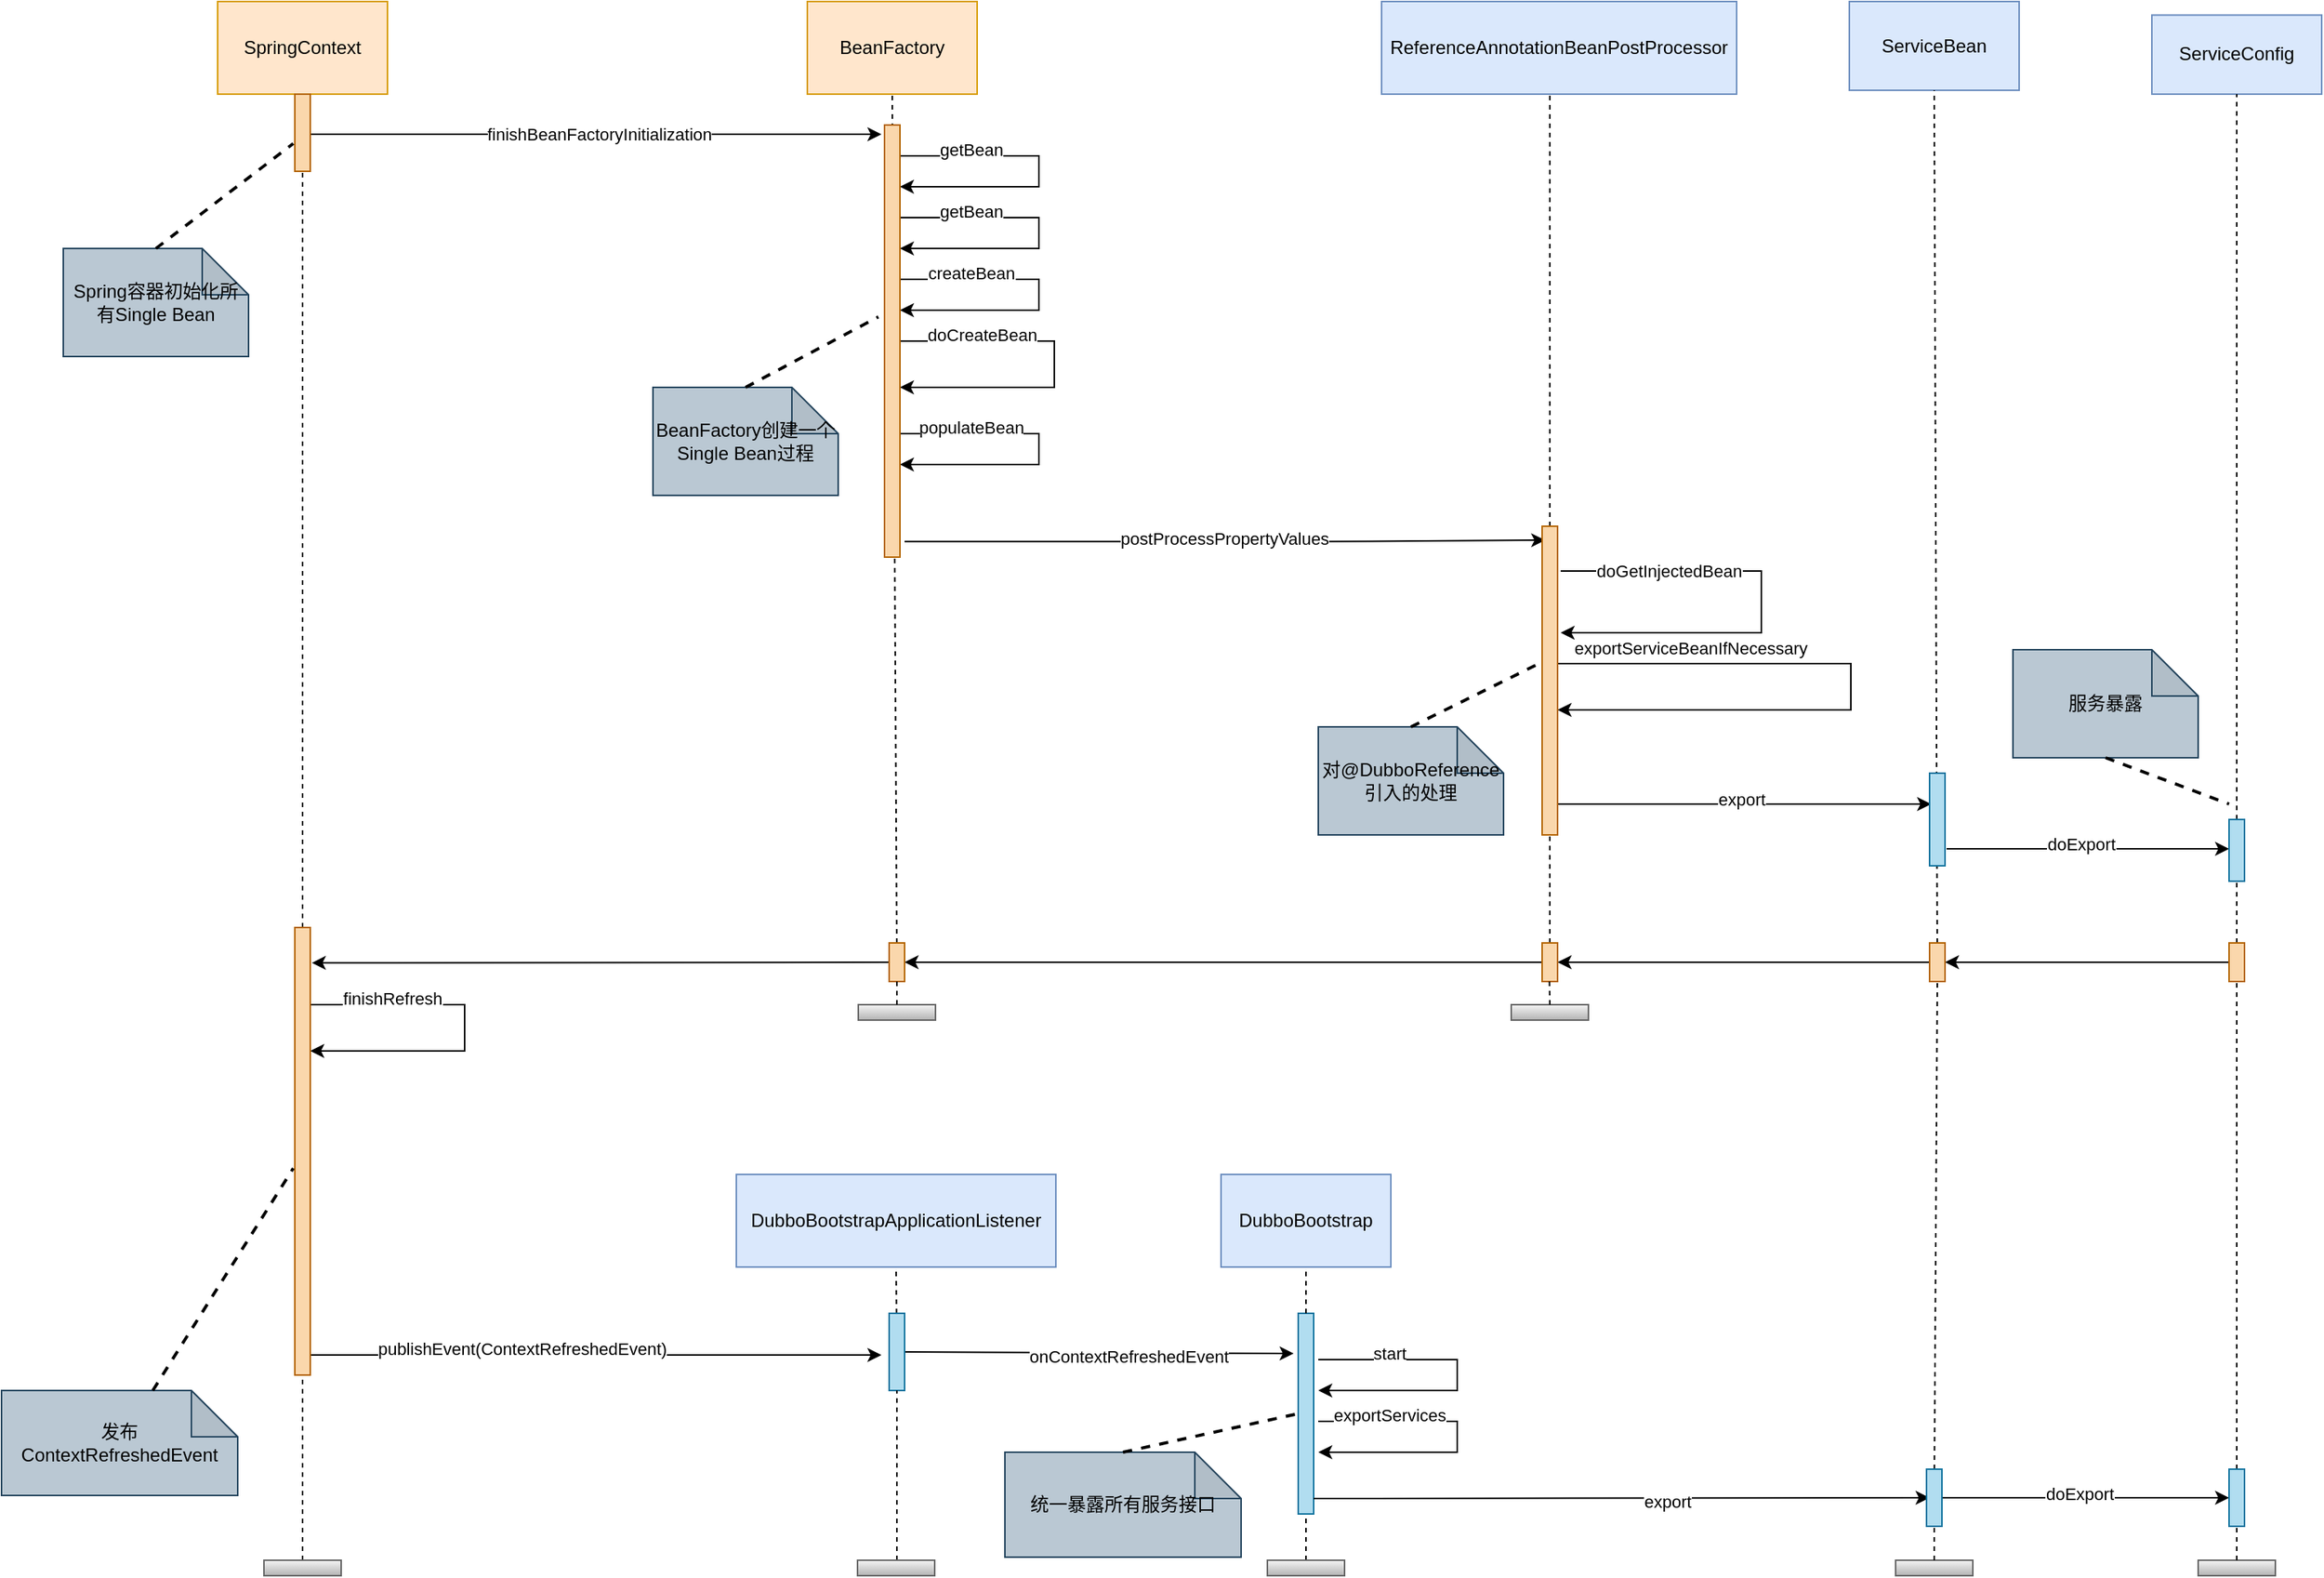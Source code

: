 <mxfile version="17.4.4" type="github">
  <diagram id="vuQ6-RvNP1zG2d287qLm" name="第 1 页">
    <mxGraphModel dx="3076" dy="740" grid="1" gridSize="10" guides="1" tooltips="1" connect="1" arrows="1" fold="1" page="1" pageScale="1" pageWidth="827" pageHeight="1169" math="0" shadow="0">
      <root>
        <mxCell id="0" />
        <mxCell id="1" parent="0" />
        <mxCell id="qnpzQLHbOfzU6YIfCBS_-1" value="SpringContext" style="whiteSpace=wrap;html=1;fillColor=#ffe6cc;strokeColor=#d79b00;" vertex="1" parent="1">
          <mxGeometry x="-700" y="190" width="110" height="60" as="geometry" />
        </mxCell>
        <mxCell id="qnpzQLHbOfzU6YIfCBS_-2" value="ReferenceAnnotationBeanPostProcessor" style="whiteSpace=wrap;html=1;fillColor=#dae8fc;strokeColor=#6c8ebf;" vertex="1" parent="1">
          <mxGeometry x="54" y="190" width="230" height="60" as="geometry" />
        </mxCell>
        <mxCell id="qnpzQLHbOfzU6YIfCBS_-3" value="ServiceBean" style="whiteSpace=wrap;html=1;fillColor=#dae8fc;strokeColor=#6c8ebf;" vertex="1" parent="1">
          <mxGeometry x="357" y="190" width="110" height="57.5" as="geometry" />
        </mxCell>
        <mxCell id="qnpzQLHbOfzU6YIfCBS_-4" value="ServiceConfig" style="whiteSpace=wrap;html=1;fillColor=#dae8fc;strokeColor=#6c8ebf;" vertex="1" parent="1">
          <mxGeometry x="553" y="198.75" width="110" height="51.25" as="geometry" />
        </mxCell>
        <mxCell id="qnpzQLHbOfzU6YIfCBS_-5" value="" style="endArrow=none;html=1;rounded=0;entryX=0.474;entryY=0.985;entryDx=0;entryDy=0;entryPerimeter=0;dashed=1;startArrow=none;" edge="1" parent="1" source="qnpzQLHbOfzU6YIfCBS_-139" target="qnpzQLHbOfzU6YIfCBS_-2">
          <mxGeometry width="50" height="50" relative="1" as="geometry">
            <mxPoint x="163" y="840" as="sourcePoint" />
            <mxPoint x="244" y="320" as="targetPoint" />
          </mxGeometry>
        </mxCell>
        <mxCell id="qnpzQLHbOfzU6YIfCBS_-8" value="" style="endArrow=none;html=1;rounded=0;entryX=0.5;entryY=1;entryDx=0;entryDy=0;dashed=1;startArrow=none;" edge="1" parent="1" source="qnpzQLHbOfzU6YIfCBS_-57" target="qnpzQLHbOfzU6YIfCBS_-1">
          <mxGeometry width="50" height="50" relative="1" as="geometry">
            <mxPoint x="-645" y="800" as="sourcePoint" />
            <mxPoint x="-390.98" y="249.025" as="targetPoint" />
          </mxGeometry>
        </mxCell>
        <mxCell id="qnpzQLHbOfzU6YIfCBS_-11" value="" style="endArrow=classic;html=1;rounded=0;edgeStyle=elbowEdgeStyle;" edge="1" parent="1">
          <mxGeometry width="50" height="50" relative="1" as="geometry">
            <mxPoint x="170" y="559" as="sourcePoint" />
            <mxPoint x="170" y="599" as="targetPoint" />
            <Array as="points">
              <mxPoint x="300" y="579" />
            </Array>
          </mxGeometry>
        </mxCell>
        <mxCell id="qnpzQLHbOfzU6YIfCBS_-12" value="doGetInjectedBean" style="edgeLabel;html=1;align=center;verticalAlign=middle;resizable=0;points=[];" vertex="1" connectable="0" parent="qnpzQLHbOfzU6YIfCBS_-11">
          <mxGeometry x="0.167" y="3" relative="1" as="geometry">
            <mxPoint x="-55" y="-43" as="offset" />
          </mxGeometry>
        </mxCell>
        <mxCell id="qnpzQLHbOfzU6YIfCBS_-14" value="" style="endArrow=classic;html=1;rounded=0;edgeStyle=elbowEdgeStyle;" edge="1" parent="1">
          <mxGeometry width="50" height="50" relative="1" as="geometry">
            <mxPoint x="168" y="619" as="sourcePoint" />
            <mxPoint x="168" y="649" as="targetPoint" />
            <Array as="points">
              <mxPoint x="358" y="639" />
            </Array>
          </mxGeometry>
        </mxCell>
        <mxCell id="qnpzQLHbOfzU6YIfCBS_-15" value="exportServiceBeanIfNecessary" style="edgeLabel;html=1;align=center;verticalAlign=middle;resizable=0;points=[];" vertex="1" connectable="0" parent="qnpzQLHbOfzU6YIfCBS_-14">
          <mxGeometry x="0.167" y="3" relative="1" as="geometry">
            <mxPoint x="-85" y="-43" as="offset" />
          </mxGeometry>
        </mxCell>
        <mxCell id="qnpzQLHbOfzU6YIfCBS_-16" value="" style="endArrow=classic;html=1;rounded=0;" edge="1" parent="1">
          <mxGeometry width="50" height="50" relative="1" as="geometry">
            <mxPoint x="163" y="710" as="sourcePoint" />
            <mxPoint x="410" y="710" as="targetPoint" />
          </mxGeometry>
        </mxCell>
        <mxCell id="qnpzQLHbOfzU6YIfCBS_-17" value="export" style="edgeLabel;html=1;align=center;verticalAlign=middle;resizable=0;points=[];" vertex="1" connectable="0" parent="qnpzQLHbOfzU6YIfCBS_-16">
          <mxGeometry x="0.167" y="3" relative="1" as="geometry">
            <mxPoint x="-20" as="offset" />
          </mxGeometry>
        </mxCell>
        <mxCell id="qnpzQLHbOfzU6YIfCBS_-18" value="" style="endArrow=classic;html=1;rounded=0;exitX=1;exitY=0.5;exitDx=0;exitDy=0;" edge="1" parent="1">
          <mxGeometry width="50" height="50" relative="1" as="geometry">
            <mxPoint x="-640" y="276" as="sourcePoint" />
            <mxPoint x="-270" y="276" as="targetPoint" />
          </mxGeometry>
        </mxCell>
        <mxCell id="qnpzQLHbOfzU6YIfCBS_-19" value="finishBeanFactoryInitialization" style="edgeLabel;html=1;align=center;verticalAlign=middle;resizable=0;points=[];" vertex="1" connectable="0" parent="qnpzQLHbOfzU6YIfCBS_-18">
          <mxGeometry x="0.167" y="3" relative="1" as="geometry">
            <mxPoint x="-29" y="3" as="offset" />
          </mxGeometry>
        </mxCell>
        <mxCell id="qnpzQLHbOfzU6YIfCBS_-20" value="" style="endArrow=classic;html=1;rounded=0;edgeStyle=elbowEdgeStyle;" edge="1" parent="1">
          <mxGeometry width="50" height="50" relative="1" as="geometry">
            <mxPoint x="-258" y="330" as="sourcePoint" />
            <mxPoint x="-258" y="350" as="targetPoint" />
            <Array as="points">
              <mxPoint x="-168" y="340" />
            </Array>
          </mxGeometry>
        </mxCell>
        <mxCell id="qnpzQLHbOfzU6YIfCBS_-21" value="&lt;span style=&quot;color: rgba(0 , 0 , 0 , 0) ; font-family: monospace ; font-size: 0px ; background-color: rgb(248 , 249 , 250)&quot;&gt;%3CmxGraphModel%3E%3Croot%3E%3CmxCell%20id%3D%220%22%2F%3E%3CmxCell%20id%3D%221%22%20parent%3D%220%22%2F%3E%3CmxCell%20id%3D%222%22%20value%3D%22%22%20style%3D%22endArrow%3Dclassic%3Bhtml%3D1%3Brounded%3D0%3BedgeStyle%3DelbowEdgeStyle%3B%22%20edge%3D%221%22%20parent%3D%221%22%3E%3CmxGeometry%20width%3D%2250%22%20height%3D%2250%22%20relative%3D%221%22%20as%3D%22geometry%22%3E%3CmxPoint%20x%3D%22-640%22%20y%3D%22260%22%20as%3D%22sourcePoint%22%2F%3E%3CmxPoint%20x%3D%22-640%22%20y%3D%22300%22%20as%3D%22targetPoint%22%2F%3E%3CArray%20as%3D%22points%22%3E%3CmxPoint%20x%3D%22-450%22%20y%3D%22280%22%2F%3E%3C%2FArray%3E%3C%2FmxGeometry%3E%3C%2FmxCell%3E%3CmxCell%20id%3D%223%22%20value%3D%22finishBeanFactoryInitialization%22%20style%3D%22edgeLabel%3Bhtml%3D1%3Balign%3Dcenter%3BverticalAlign%3Dmiddle%3Bresizable%3D0%3Bpoints%3D%5B%5D%3B%22%20vertex%3D%221%22%20connectable%3D%220%22%20parent%3D%222%22%3E%3CmxGeometry%20x%3D%220.167%22%20y%3D%223%22%20relative%3D%221%22%20as%3D%22geometry%22%3E%3CmxPoint%20x%3D%22-85%22%20y%3D%22-43%22%20as%3D%22offset%22%2F%3E%3C%2FmxGeometry%3E%3C%2FmxCell%3E%3C%2Froot%3E%3C%2FmxGraphModel%3Eg&lt;/span&gt;" style="edgeLabel;html=1;align=center;verticalAlign=middle;resizable=0;points=[];" vertex="1" connectable="0" parent="qnpzQLHbOfzU6YIfCBS_-20">
          <mxGeometry x="0.167" y="3" relative="1" as="geometry">
            <mxPoint x="-85" y="-43" as="offset" />
          </mxGeometry>
        </mxCell>
        <mxCell id="qnpzQLHbOfzU6YIfCBS_-22" value="getBean" style="edgeLabel;html=1;align=center;verticalAlign=middle;resizable=0;points=[];" vertex="1" connectable="0" parent="qnpzQLHbOfzU6YIfCBS_-20">
          <mxGeometry x="-0.543" y="4" relative="1" as="geometry">
            <mxPoint as="offset" />
          </mxGeometry>
        </mxCell>
        <mxCell id="qnpzQLHbOfzU6YIfCBS_-23" value="" style="endArrow=classic;html=1;rounded=0;edgeStyle=elbowEdgeStyle;" edge="1" parent="1">
          <mxGeometry width="50" height="50" relative="1" as="geometry">
            <mxPoint x="-258" y="370" as="sourcePoint" />
            <mxPoint x="-258" y="390" as="targetPoint" />
            <Array as="points">
              <mxPoint x="-168" y="380" />
            </Array>
          </mxGeometry>
        </mxCell>
        <mxCell id="qnpzQLHbOfzU6YIfCBS_-24" value="&lt;span style=&quot;color: rgba(0 , 0 , 0 , 0) ; font-family: monospace ; font-size: 0px ; background-color: rgb(248 , 249 , 250)&quot;&gt;%3CmxGraphModel%3E%3Croot%3E%3CmxCell%20id%3D%220%22%2F%3E%3CmxCell%20id%3D%221%22%20parent%3D%220%22%2F%3E%3CmxCell%20id%3D%222%22%20value%3D%22%22%20style%3D%22endArrow%3Dclassic%3Bhtml%3D1%3Brounded%3D0%3BedgeStyle%3DelbowEdgeStyle%3B%22%20edge%3D%221%22%20parent%3D%221%22%3E%3CmxGeometry%20width%3D%2250%22%20height%3D%2250%22%20relative%3D%221%22%20as%3D%22geometry%22%3E%3CmxPoint%20x%3D%22-640%22%20y%3D%22260%22%20as%3D%22sourcePoint%22%2F%3E%3CmxPoint%20x%3D%22-640%22%20y%3D%22300%22%20as%3D%22targetPoint%22%2F%3E%3CArray%20as%3D%22points%22%3E%3CmxPoint%20x%3D%22-450%22%20y%3D%22280%22%2F%3E%3C%2FArray%3E%3C%2FmxGeometry%3E%3C%2FmxCell%3E%3CmxCell%20id%3D%223%22%20value%3D%22finishBeanFactoryInitialization%22%20style%3D%22edgeLabel%3Bhtml%3D1%3Balign%3Dcenter%3BverticalAlign%3Dmiddle%3Bresizable%3D0%3Bpoints%3D%5B%5D%3B%22%20vertex%3D%221%22%20connectable%3D%220%22%20parent%3D%222%22%3E%3CmxGeometry%20x%3D%220.167%22%20y%3D%223%22%20relative%3D%221%22%20as%3D%22geometry%22%3E%3CmxPoint%20x%3D%22-85%22%20y%3D%22-43%22%20as%3D%22offset%22%2F%3E%3C%2FmxGeometry%3E%3C%2FmxCell%3E%3C%2Froot%3E%3C%2FmxGraphModel%3Eg&lt;/span&gt;" style="edgeLabel;html=1;align=center;verticalAlign=middle;resizable=0;points=[];" vertex="1" connectable="0" parent="qnpzQLHbOfzU6YIfCBS_-23">
          <mxGeometry x="0.167" y="3" relative="1" as="geometry">
            <mxPoint x="-85" y="-43" as="offset" />
          </mxGeometry>
        </mxCell>
        <mxCell id="qnpzQLHbOfzU6YIfCBS_-25" value="createBean" style="edgeLabel;html=1;align=center;verticalAlign=middle;resizable=0;points=[];" vertex="1" connectable="0" parent="qnpzQLHbOfzU6YIfCBS_-23">
          <mxGeometry x="-0.543" y="4" relative="1" as="geometry">
            <mxPoint as="offset" />
          </mxGeometry>
        </mxCell>
        <mxCell id="qnpzQLHbOfzU6YIfCBS_-26" value="" style="endArrow=classic;html=1;rounded=0;edgeStyle=elbowEdgeStyle;" edge="1" parent="1">
          <mxGeometry width="50" height="50" relative="1" as="geometry">
            <mxPoint x="-258" y="410" as="sourcePoint" />
            <mxPoint x="-258" y="440" as="targetPoint" />
            <Array as="points">
              <mxPoint x="-158" y="430" />
            </Array>
          </mxGeometry>
        </mxCell>
        <mxCell id="qnpzQLHbOfzU6YIfCBS_-27" value="&lt;span style=&quot;color: rgba(0 , 0 , 0 , 0) ; font-family: monospace ; font-size: 0px ; background-color: rgb(248 , 249 , 250)&quot;&gt;%3CmxGraphModel%3E%3Croot%3E%3CmxCell%20id%3D%220%22%2F%3E%3CmxCell%20id%3D%221%22%20parent%3D%220%22%2F%3E%3CmxCell%20id%3D%222%22%20value%3D%22%22%20style%3D%22endArrow%3Dclassic%3Bhtml%3D1%3Brounded%3D0%3BedgeStyle%3DelbowEdgeStyle%3B%22%20edge%3D%221%22%20parent%3D%221%22%3E%3CmxGeometry%20width%3D%2250%22%20height%3D%2250%22%20relative%3D%221%22%20as%3D%22geometry%22%3E%3CmxPoint%20x%3D%22-640%22%20y%3D%22260%22%20as%3D%22sourcePoint%22%2F%3E%3CmxPoint%20x%3D%22-640%22%20y%3D%22300%22%20as%3D%22targetPoint%22%2F%3E%3CArray%20as%3D%22points%22%3E%3CmxPoint%20x%3D%22-450%22%20y%3D%22280%22%2F%3E%3C%2FArray%3E%3C%2FmxGeometry%3E%3C%2FmxCell%3E%3CmxCell%20id%3D%223%22%20value%3D%22finishBeanFactoryInitialization%22%20style%3D%22edgeLabel%3Bhtml%3D1%3Balign%3Dcenter%3BverticalAlign%3Dmiddle%3Bresizable%3D0%3Bpoints%3D%5B%5D%3B%22%20vertex%3D%221%22%20connectable%3D%220%22%20parent%3D%222%22%3E%3CmxGeometry%20x%3D%220.167%22%20y%3D%223%22%20relative%3D%221%22%20as%3D%22geometry%22%3E%3CmxPoint%20x%3D%22-85%22%20y%3D%22-43%22%20as%3D%22offset%22%2F%3E%3C%2FmxGeometry%3E%3C%2FmxCell%3E%3C%2Froot%3E%3C%2FmxGraphModel%3Eg&lt;/span&gt;" style="edgeLabel;html=1;align=center;verticalAlign=middle;resizable=0;points=[];" vertex="1" connectable="0" parent="qnpzQLHbOfzU6YIfCBS_-26">
          <mxGeometry x="0.167" y="3" relative="1" as="geometry">
            <mxPoint x="-85" y="-43" as="offset" />
          </mxGeometry>
        </mxCell>
        <mxCell id="qnpzQLHbOfzU6YIfCBS_-28" value="doCreateBean" style="edgeLabel;html=1;align=center;verticalAlign=middle;resizable=0;points=[];" vertex="1" connectable="0" parent="qnpzQLHbOfzU6YIfCBS_-26">
          <mxGeometry x="-0.543" y="4" relative="1" as="geometry">
            <mxPoint as="offset" />
          </mxGeometry>
        </mxCell>
        <mxCell id="qnpzQLHbOfzU6YIfCBS_-29" value="BeanFactory" style="whiteSpace=wrap;html=1;fillColor=#ffe6cc;strokeColor=#d79b00;" vertex="1" parent="1">
          <mxGeometry x="-318" y="190" width="110" height="60" as="geometry" />
        </mxCell>
        <mxCell id="qnpzQLHbOfzU6YIfCBS_-31" value="" style="endArrow=classic;html=1;rounded=0;edgeStyle=elbowEdgeStyle;" edge="1" parent="1">
          <mxGeometry width="50" height="50" relative="1" as="geometry">
            <mxPoint x="-258" y="290" as="sourcePoint" />
            <mxPoint x="-258" y="310" as="targetPoint" />
            <Array as="points">
              <mxPoint x="-168" y="300" />
            </Array>
          </mxGeometry>
        </mxCell>
        <mxCell id="qnpzQLHbOfzU6YIfCBS_-32" value="&lt;span style=&quot;color: rgba(0 , 0 , 0 , 0) ; font-family: monospace ; font-size: 0px ; background-color: rgb(248 , 249 , 250)&quot;&gt;%3CmxGraphModel%3E%3Croot%3E%3CmxCell%20id%3D%220%22%2F%3E%3CmxCell%20id%3D%221%22%20parent%3D%220%22%2F%3E%3CmxCell%20id%3D%222%22%20value%3D%22%22%20style%3D%22endArrow%3Dclassic%3Bhtml%3D1%3Brounded%3D0%3BedgeStyle%3DelbowEdgeStyle%3B%22%20edge%3D%221%22%20parent%3D%221%22%3E%3CmxGeometry%20width%3D%2250%22%20height%3D%2250%22%20relative%3D%221%22%20as%3D%22geometry%22%3E%3CmxPoint%20x%3D%22-640%22%20y%3D%22260%22%20as%3D%22sourcePoint%22%2F%3E%3CmxPoint%20x%3D%22-640%22%20y%3D%22300%22%20as%3D%22targetPoint%22%2F%3E%3CArray%20as%3D%22points%22%3E%3CmxPoint%20x%3D%22-450%22%20y%3D%22280%22%2F%3E%3C%2FArray%3E%3C%2FmxGeometry%3E%3C%2FmxCell%3E%3CmxCell%20id%3D%223%22%20value%3D%22finishBeanFactoryInitialization%22%20style%3D%22edgeLabel%3Bhtml%3D1%3Balign%3Dcenter%3BverticalAlign%3Dmiddle%3Bresizable%3D0%3Bpoints%3D%5B%5D%3B%22%20vertex%3D%221%22%20connectable%3D%220%22%20parent%3D%222%22%3E%3CmxGeometry%20x%3D%220.167%22%20y%3D%223%22%20relative%3D%221%22%20as%3D%22geometry%22%3E%3CmxPoint%20x%3D%22-85%22%20y%3D%22-43%22%20as%3D%22offset%22%2F%3E%3C%2FmxGeometry%3E%3C%2FmxCell%3E%3C%2Froot%3E%3C%2FmxGraphModel%3Eg&lt;/span&gt;" style="edgeLabel;html=1;align=center;verticalAlign=middle;resizable=0;points=[];" vertex="1" connectable="0" parent="qnpzQLHbOfzU6YIfCBS_-31">
          <mxGeometry x="0.167" y="3" relative="1" as="geometry">
            <mxPoint x="-85" y="-43" as="offset" />
          </mxGeometry>
        </mxCell>
        <mxCell id="qnpzQLHbOfzU6YIfCBS_-33" value="getBean" style="edgeLabel;html=1;align=center;verticalAlign=middle;resizable=0;points=[];" vertex="1" connectable="0" parent="qnpzQLHbOfzU6YIfCBS_-31">
          <mxGeometry x="-0.543" y="4" relative="1" as="geometry">
            <mxPoint as="offset" />
          </mxGeometry>
        </mxCell>
        <mxCell id="qnpzQLHbOfzU6YIfCBS_-34" value="" style="endArrow=classic;html=1;rounded=0;edgeStyle=elbowEdgeStyle;" edge="1" parent="1">
          <mxGeometry width="50" height="50" relative="1" as="geometry">
            <mxPoint x="-258" y="470" as="sourcePoint" />
            <mxPoint x="-258" y="490" as="targetPoint" />
            <Array as="points">
              <mxPoint x="-168" y="480" />
            </Array>
          </mxGeometry>
        </mxCell>
        <mxCell id="qnpzQLHbOfzU6YIfCBS_-35" value="&lt;span style=&quot;color: rgba(0 , 0 , 0 , 0) ; font-family: monospace ; font-size: 0px ; background-color: rgb(248 , 249 , 250)&quot;&gt;%3CmxGraphModel%3E%3Croot%3E%3CmxCell%20id%3D%220%22%2F%3E%3CmxCell%20id%3D%221%22%20parent%3D%220%22%2F%3E%3CmxCell%20id%3D%222%22%20value%3D%22%22%20style%3D%22endArrow%3Dclassic%3Bhtml%3D1%3Brounded%3D0%3BedgeStyle%3DelbowEdgeStyle%3B%22%20edge%3D%221%22%20parent%3D%221%22%3E%3CmxGeometry%20width%3D%2250%22%20height%3D%2250%22%20relative%3D%221%22%20as%3D%22geometry%22%3E%3CmxPoint%20x%3D%22-640%22%20y%3D%22260%22%20as%3D%22sourcePoint%22%2F%3E%3CmxPoint%20x%3D%22-640%22%20y%3D%22300%22%20as%3D%22targetPoint%22%2F%3E%3CArray%20as%3D%22points%22%3E%3CmxPoint%20x%3D%22-450%22%20y%3D%22280%22%2F%3E%3C%2FArray%3E%3C%2FmxGeometry%3E%3C%2FmxCell%3E%3CmxCell%20id%3D%223%22%20value%3D%22finishBeanFactoryInitialization%22%20style%3D%22edgeLabel%3Bhtml%3D1%3Balign%3Dcenter%3BverticalAlign%3Dmiddle%3Bresizable%3D0%3Bpoints%3D%5B%5D%3B%22%20vertex%3D%221%22%20connectable%3D%220%22%20parent%3D%222%22%3E%3CmxGeometry%20x%3D%220.167%22%20y%3D%223%22%20relative%3D%221%22%20as%3D%22geometry%22%3E%3CmxPoint%20x%3D%22-85%22%20y%3D%22-43%22%20as%3D%22offset%22%2F%3E%3C%2FmxGeometry%3E%3C%2FmxCell%3E%3C%2Froot%3E%3C%2FmxGraphModel%3Eg&lt;/span&gt;" style="edgeLabel;html=1;align=center;verticalAlign=middle;resizable=0;points=[];" vertex="1" connectable="0" parent="qnpzQLHbOfzU6YIfCBS_-34">
          <mxGeometry x="0.167" y="3" relative="1" as="geometry">
            <mxPoint x="-85" y="-43" as="offset" />
          </mxGeometry>
        </mxCell>
        <mxCell id="qnpzQLHbOfzU6YIfCBS_-36" value="populateBean" style="edgeLabel;html=1;align=center;verticalAlign=middle;resizable=0;points=[];" vertex="1" connectable="0" parent="qnpzQLHbOfzU6YIfCBS_-34">
          <mxGeometry x="-0.543" y="4" relative="1" as="geometry">
            <mxPoint as="offset" />
          </mxGeometry>
        </mxCell>
        <mxCell id="qnpzQLHbOfzU6YIfCBS_-37" value="" style="endArrow=classic;html=1;rounded=0;edgeStyle=elbowEdgeStyle;entryX=0.2;entryY=0.045;entryDx=0;entryDy=0;entryPerimeter=0;exitX=1.3;exitY=0.964;exitDx=0;exitDy=0;exitPerimeter=0;" edge="1" parent="1" source="qnpzQLHbOfzU6YIfCBS_-59" target="qnpzQLHbOfzU6YIfCBS_-60">
          <mxGeometry width="50" height="50" relative="1" as="geometry">
            <mxPoint x="-263" y="539" as="sourcePoint" />
            <mxPoint x="173.5" y="530" as="targetPoint" />
            <Array as="points">
              <mxPoint x="13.5" y="540" />
            </Array>
          </mxGeometry>
        </mxCell>
        <mxCell id="qnpzQLHbOfzU6YIfCBS_-38" value="&lt;span style=&quot;color: rgba(0 , 0 , 0 , 0) ; font-family: monospace ; font-size: 0px ; background-color: rgb(248 , 249 , 250)&quot;&gt;%3CmxGraphModel%3E%3Croot%3E%3CmxCell%20id%3D%220%22%2F%3E%3CmxCell%20id%3D%221%22%20parent%3D%220%22%2F%3E%3CmxCell%20id%3D%222%22%20value%3D%22%22%20style%3D%22endArrow%3Dclassic%3Bhtml%3D1%3Brounded%3D0%3BedgeStyle%3DelbowEdgeStyle%3B%22%20edge%3D%221%22%20parent%3D%221%22%3E%3CmxGeometry%20width%3D%2250%22%20height%3D%2250%22%20relative%3D%221%22%20as%3D%22geometry%22%3E%3CmxPoint%20x%3D%22-640%22%20y%3D%22260%22%20as%3D%22sourcePoint%22%2F%3E%3CmxPoint%20x%3D%22-640%22%20y%3D%22300%22%20as%3D%22targetPoint%22%2F%3E%3CArray%20as%3D%22points%22%3E%3CmxPoint%20x%3D%22-450%22%20y%3D%22280%22%2F%3E%3C%2FArray%3E%3C%2FmxGeometry%3E%3C%2FmxCell%3E%3CmxCell%20id%3D%223%22%20value%3D%22finishBeanFactoryInitialization%22%20style%3D%22edgeLabel%3Bhtml%3D1%3Balign%3Dcenter%3BverticalAlign%3Dmiddle%3Bresizable%3D0%3Bpoints%3D%5B%5D%3B%22%20vertex%3D%221%22%20connectable%3D%220%22%20parent%3D%222%22%3E%3CmxGeometry%20x%3D%220.167%22%20y%3D%223%22%20relative%3D%221%22%20as%3D%22geometry%22%3E%3CmxPoint%20x%3D%22-85%22%20y%3D%22-43%22%20as%3D%22offset%22%2F%3E%3C%2FmxGeometry%3E%3C%2FmxCell%3E%3C%2Froot%3E%3C%2FmxGraphModel%3Eg&lt;/span&gt;" style="edgeLabel;html=1;align=center;verticalAlign=middle;resizable=0;points=[];" vertex="1" connectable="0" parent="qnpzQLHbOfzU6YIfCBS_-37">
          <mxGeometry x="0.167" y="3" relative="1" as="geometry">
            <mxPoint x="-256" y="-43" as="offset" />
          </mxGeometry>
        </mxCell>
        <mxCell id="qnpzQLHbOfzU6YIfCBS_-39" value="postProcessPropertyValues" style="edgeLabel;html=1;align=center;verticalAlign=middle;resizable=0;points=[];" vertex="1" connectable="0" parent="qnpzQLHbOfzU6YIfCBS_-37">
          <mxGeometry x="-0.543" y="4" relative="1" as="geometry">
            <mxPoint x="112" y="2" as="offset" />
          </mxGeometry>
        </mxCell>
        <mxCell id="qnpzQLHbOfzU6YIfCBS_-41" value="" style="endArrow=none;html=1;rounded=0;entryX=0.5;entryY=1;entryDx=0;entryDy=0;dashed=1;startArrow=none;" edge="1" parent="1" source="qnpzQLHbOfzU6YIfCBS_-65" target="qnpzQLHbOfzU6YIfCBS_-4">
          <mxGeometry width="50" height="50" relative="1" as="geometry">
            <mxPoint x="608" y="800" as="sourcePoint" />
            <mxPoint x="603" y="245" as="targetPoint" />
          </mxGeometry>
        </mxCell>
        <mxCell id="qnpzQLHbOfzU6YIfCBS_-42" value="" style="endArrow=none;html=1;rounded=0;entryX=0.5;entryY=1;entryDx=0;entryDy=0;dashed=1;startArrow=none;" edge="1" parent="1" source="qnpzQLHbOfzU6YIfCBS_-141" target="qnpzQLHbOfzU6YIfCBS_-3">
          <mxGeometry width="50" height="50" relative="1" as="geometry">
            <mxPoint x="412" y="1200" as="sourcePoint" />
            <mxPoint x="421" y="247.5" as="targetPoint" />
          </mxGeometry>
        </mxCell>
        <mxCell id="qnpzQLHbOfzU6YIfCBS_-44" value="" style="endArrow=none;html=1;rounded=0;entryX=0.5;entryY=1;entryDx=0;entryDy=0;dashed=1;startArrow=none;" edge="1" parent="1" source="qnpzQLHbOfzU6YIfCBS_-134" target="qnpzQLHbOfzU6YIfCBS_-29">
          <mxGeometry width="50" height="50" relative="1" as="geometry">
            <mxPoint x="-260" y="840" as="sourcePoint" />
            <mxPoint x="-255.75" y="240.005" as="targetPoint" />
          </mxGeometry>
        </mxCell>
        <mxCell id="qnpzQLHbOfzU6YIfCBS_-45" value="" style="endArrow=classic;html=1;rounded=0;" edge="1" parent="1">
          <mxGeometry width="50" height="50" relative="1" as="geometry">
            <mxPoint x="420" y="739" as="sourcePoint" />
            <mxPoint x="603" y="739" as="targetPoint" />
          </mxGeometry>
        </mxCell>
        <mxCell id="qnpzQLHbOfzU6YIfCBS_-46" value="doExport" style="edgeLabel;html=1;align=center;verticalAlign=middle;resizable=0;points=[];" vertex="1" connectable="0" parent="qnpzQLHbOfzU6YIfCBS_-45">
          <mxGeometry x="0.167" y="3" relative="1" as="geometry">
            <mxPoint x="-20" as="offset" />
          </mxGeometry>
        </mxCell>
        <mxCell id="qnpzQLHbOfzU6YIfCBS_-47" value="Spring容器初始化所有Single Bean" style="shape=note;whiteSpace=wrap;html=1;backgroundOutline=1;darkOpacity=0.05;fillColor=#bac8d3;strokeColor=#23445d;" vertex="1" parent="1">
          <mxGeometry x="-800" y="350" width="120" height="70" as="geometry" />
        </mxCell>
        <mxCell id="qnpzQLHbOfzU6YIfCBS_-49" value="" style="endArrow=none;dashed=1;html=1;rounded=0;strokeWidth=2;exitX=0.5;exitY=0;exitDx=0;exitDy=0;exitPerimeter=0;entryX=-0.1;entryY=0.64;entryDx=0;entryDy=0;entryPerimeter=0;" edge="1" parent="1" source="qnpzQLHbOfzU6YIfCBS_-47" target="qnpzQLHbOfzU6YIfCBS_-57">
          <mxGeometry width="50" height="50" relative="1" as="geometry">
            <mxPoint x="-700" y="390" as="sourcePoint" />
            <mxPoint x="-650" y="340" as="targetPoint" />
          </mxGeometry>
        </mxCell>
        <mxCell id="qnpzQLHbOfzU6YIfCBS_-50" value="BeanFactory创建一个Single Bean过程" style="shape=note;whiteSpace=wrap;html=1;backgroundOutline=1;darkOpacity=0.05;fillColor=#bac8d3;strokeColor=#23445d;" vertex="1" parent="1">
          <mxGeometry x="-418" y="440" width="120" height="70" as="geometry" />
        </mxCell>
        <mxCell id="qnpzQLHbOfzU6YIfCBS_-51" value="" style="endArrow=none;dashed=1;html=1;rounded=0;strokeWidth=2;exitX=0.5;exitY=0;exitDx=0;exitDy=0;exitPerimeter=0;entryX=-0.4;entryY=0.444;entryDx=0;entryDy=0;entryPerimeter=0;" edge="1" parent="1" source="qnpzQLHbOfzU6YIfCBS_-50" target="qnpzQLHbOfzU6YIfCBS_-59">
          <mxGeometry width="50" height="50" relative="1" as="geometry">
            <mxPoint x="-318" y="400" as="sourcePoint" />
            <mxPoint x="-268" y="350" as="targetPoint" />
          </mxGeometry>
        </mxCell>
        <mxCell id="qnpzQLHbOfzU6YIfCBS_-53" value="对@DubboReference引入的处理" style="shape=note;whiteSpace=wrap;html=1;backgroundOutline=1;darkOpacity=0.05;fillColor=#bac8d3;strokeColor=#23445d;" vertex="1" parent="1">
          <mxGeometry x="13" y="660" width="120" height="70" as="geometry" />
        </mxCell>
        <mxCell id="qnpzQLHbOfzU6YIfCBS_-54" value="" style="endArrow=none;dashed=1;html=1;rounded=0;strokeWidth=2;exitX=0.5;exitY=0;exitDx=0;exitDy=0;exitPerimeter=0;entryX=0;entryY=0.44;entryDx=0;entryDy=0;entryPerimeter=0;" edge="1" parent="1" source="qnpzQLHbOfzU6YIfCBS_-53" target="qnpzQLHbOfzU6YIfCBS_-60">
          <mxGeometry width="50" height="50" relative="1" as="geometry">
            <mxPoint x="103" y="630" as="sourcePoint" />
            <mxPoint x="153" y="580" as="targetPoint" />
          </mxGeometry>
        </mxCell>
        <mxCell id="qnpzQLHbOfzU6YIfCBS_-55" value="服务暴露" style="shape=note;whiteSpace=wrap;html=1;backgroundOutline=1;darkOpacity=0.05;fillColor=#bac8d3;strokeColor=#23445d;" vertex="1" parent="1">
          <mxGeometry x="463" y="610" width="120" height="70" as="geometry" />
        </mxCell>
        <mxCell id="qnpzQLHbOfzU6YIfCBS_-56" value="" style="endArrow=none;dashed=1;html=1;rounded=0;strokeWidth=2;exitX=0.5;exitY=1;exitDx=0;exitDy=0;exitPerimeter=0;" edge="1" parent="1" source="qnpzQLHbOfzU6YIfCBS_-55">
          <mxGeometry width="50" height="50" relative="1" as="geometry">
            <mxPoint x="553" y="570" as="sourcePoint" />
            <mxPoint x="603" y="710" as="targetPoint" />
          </mxGeometry>
        </mxCell>
        <mxCell id="qnpzQLHbOfzU6YIfCBS_-67" value="" style="edgeStyle=elbowEdgeStyle;rounded=0;orthogonalLoop=1;jettySize=auto;html=1;strokeWidth=2;" edge="1" parent="1" source="qnpzQLHbOfzU6YIfCBS_-57" target="qnpzQLHbOfzU6YIfCBS_-1">
          <mxGeometry relative="1" as="geometry" />
        </mxCell>
        <mxCell id="qnpzQLHbOfzU6YIfCBS_-68" value="" style="edgeStyle=elbowEdgeStyle;rounded=0;orthogonalLoop=1;jettySize=auto;html=1;strokeWidth=2;" edge="1" parent="1" source="qnpzQLHbOfzU6YIfCBS_-57" target="qnpzQLHbOfzU6YIfCBS_-1">
          <mxGeometry relative="1" as="geometry" />
        </mxCell>
        <mxCell id="qnpzQLHbOfzU6YIfCBS_-57" value="" style="rounded=0;whiteSpace=wrap;html=1;fillColor=#fad7ac;strokeColor=#b46504;" vertex="1" parent="1">
          <mxGeometry x="-650" y="250" width="10" height="50" as="geometry" />
        </mxCell>
        <mxCell id="qnpzQLHbOfzU6YIfCBS_-58" value="" style="endArrow=none;html=1;rounded=0;entryX=0.5;entryY=1;entryDx=0;entryDy=0;dashed=1;startArrow=none;" edge="1" parent="1" source="qnpzQLHbOfzU6YIfCBS_-93" target="qnpzQLHbOfzU6YIfCBS_-57">
          <mxGeometry width="50" height="50" relative="1" as="geometry">
            <mxPoint x="-650" y="1200" as="sourcePoint" />
            <mxPoint x="-645" y="250" as="targetPoint" />
          </mxGeometry>
        </mxCell>
        <mxCell id="qnpzQLHbOfzU6YIfCBS_-59" value="" style="rounded=0;whiteSpace=wrap;html=1;fillColor=#fad7ac;strokeColor=#b46504;" vertex="1" parent="1">
          <mxGeometry x="-268" y="270" width="10" height="280" as="geometry" />
        </mxCell>
        <mxCell id="qnpzQLHbOfzU6YIfCBS_-60" value="" style="rounded=0;whiteSpace=wrap;html=1;fillColor=#fad7ac;strokeColor=#b46504;" vertex="1" parent="1">
          <mxGeometry x="158" y="530" width="10" height="200" as="geometry" />
        </mxCell>
        <mxCell id="qnpzQLHbOfzU6YIfCBS_-63" value="" style="rounded=0;whiteSpace=wrap;html=1;fillColor=#b1ddf0;strokeColor=#10739e;" vertex="1" parent="1">
          <mxGeometry x="409" y="690" width="10" height="60" as="geometry" />
        </mxCell>
        <mxCell id="qnpzQLHbOfzU6YIfCBS_-65" value="" style="rounded=0;whiteSpace=wrap;html=1;fillColor=#b1ddf0;strokeColor=#10739e;" vertex="1" parent="1">
          <mxGeometry x="603" y="720" width="10" height="40" as="geometry" />
        </mxCell>
        <mxCell id="qnpzQLHbOfzU6YIfCBS_-66" value="" style="endArrow=none;html=1;rounded=0;entryX=0.5;entryY=1;entryDx=0;entryDy=0;dashed=1;startArrow=none;" edge="1" parent="1" source="qnpzQLHbOfzU6YIfCBS_-143" target="qnpzQLHbOfzU6YIfCBS_-65">
          <mxGeometry width="50" height="50" relative="1" as="geometry">
            <mxPoint x="608" y="1200" as="sourcePoint" />
            <mxPoint x="608" y="250" as="targetPoint" />
          </mxGeometry>
        </mxCell>
        <mxCell id="qnpzQLHbOfzU6YIfCBS_-69" value="DubboBootstrapApplicationListener" style="whiteSpace=wrap;html=1;fillColor=#dae8fc;strokeColor=#6c8ebf;" vertex="1" parent="1">
          <mxGeometry x="-364" y="950" width="207" height="60" as="geometry" />
        </mxCell>
        <mxCell id="qnpzQLHbOfzU6YIfCBS_-70" value="" style="endArrow=none;html=1;rounded=0;entryX=0.5;entryY=1;entryDx=0;entryDy=0;dashed=1;startArrow=none;" edge="1" parent="1" source="qnpzQLHbOfzU6YIfCBS_-73" target="qnpzQLHbOfzU6YIfCBS_-69">
          <mxGeometry width="50" height="50" relative="1" as="geometry">
            <mxPoint x="-212" y="1560" as="sourcePoint" />
            <mxPoint x="42.02" y="1009.025" as="targetPoint" />
          </mxGeometry>
        </mxCell>
        <mxCell id="qnpzQLHbOfzU6YIfCBS_-92" style="edgeStyle=none;rounded=0;orthogonalLoop=1;jettySize=auto;html=1;exitX=1;exitY=0.5;exitDx=0;exitDy=0;strokeWidth=1;entryX=-0.3;entryY=0.2;entryDx=0;entryDy=0;entryPerimeter=0;" edge="1" parent="1" source="qnpzQLHbOfzU6YIfCBS_-73" target="qnpzQLHbOfzU6YIfCBS_-91">
          <mxGeometry relative="1" as="geometry">
            <mxPoint x="5" y="1070" as="targetPoint" />
          </mxGeometry>
        </mxCell>
        <mxCell id="qnpzQLHbOfzU6YIfCBS_-97" value="onContextRefreshedEvent" style="edgeLabel;html=1;align=center;verticalAlign=middle;resizable=0;points=[];" vertex="1" connectable="0" parent="qnpzQLHbOfzU6YIfCBS_-92">
          <mxGeometry x="0.145" y="-2" relative="1" as="geometry">
            <mxPoint as="offset" />
          </mxGeometry>
        </mxCell>
        <mxCell id="qnpzQLHbOfzU6YIfCBS_-73" value="" style="rounded=0;whiteSpace=wrap;html=1;fillColor=#b1ddf0;strokeColor=#10739e;" vertex="1" parent="1">
          <mxGeometry x="-265" y="1040" width="10" height="50" as="geometry" />
        </mxCell>
        <mxCell id="qnpzQLHbOfzU6YIfCBS_-79" value="" style="endArrow=classic;html=1;rounded=0;strokeWidth=1;entryX=1;entryY=0.5;entryDx=0;entryDy=0;exitX=0;exitY=0.5;exitDx=0;exitDy=0;" edge="1" parent="1" source="qnpzQLHbOfzU6YIfCBS_-143" target="qnpzQLHbOfzU6YIfCBS_-141">
          <mxGeometry width="50" height="50" relative="1" as="geometry">
            <mxPoint x="610" y="810" as="sourcePoint" />
            <mxPoint x="410" y="810" as="targetPoint" />
          </mxGeometry>
        </mxCell>
        <mxCell id="qnpzQLHbOfzU6YIfCBS_-80" value="" style="endArrow=classic;html=1;rounded=0;strokeWidth=1;exitX=0;exitY=0.5;exitDx=0;exitDy=0;entryX=1;entryY=0.5;entryDx=0;entryDy=0;" edge="1" parent="1" source="qnpzQLHbOfzU6YIfCBS_-141" target="qnpzQLHbOfzU6YIfCBS_-139">
          <mxGeometry width="50" height="50" relative="1" as="geometry">
            <mxPoint x="400" y="810" as="sourcePoint" />
            <mxPoint x="170" y="810" as="targetPoint" />
          </mxGeometry>
        </mxCell>
        <mxCell id="qnpzQLHbOfzU6YIfCBS_-81" value="" style="endArrow=classic;html=1;rounded=0;strokeWidth=1;exitX=0;exitY=0.5;exitDx=0;exitDy=0;entryX=1;entryY=0.5;entryDx=0;entryDy=0;" edge="1" parent="1" source="qnpzQLHbOfzU6YIfCBS_-139" target="qnpzQLHbOfzU6YIfCBS_-134">
          <mxGeometry width="50" height="50" relative="1" as="geometry">
            <mxPoint x="148" y="812" as="sourcePoint" />
            <mxPoint x="-258" y="812" as="targetPoint" />
          </mxGeometry>
        </mxCell>
        <mxCell id="qnpzQLHbOfzU6YIfCBS_-82" value="" style="endArrow=classic;html=1;rounded=0;strokeWidth=1;exitX=0;exitY=0.5;exitDx=0;exitDy=0;entryX=1.1;entryY=0.079;entryDx=0;entryDy=0;entryPerimeter=0;" edge="1" parent="1" source="qnpzQLHbOfzU6YIfCBS_-134" target="qnpzQLHbOfzU6YIfCBS_-93">
          <mxGeometry width="50" height="50" relative="1" as="geometry">
            <mxPoint x="-270" y="810" as="sourcePoint" />
            <mxPoint x="-640" y="810" as="targetPoint" />
          </mxGeometry>
        </mxCell>
        <mxCell id="qnpzQLHbOfzU6YIfCBS_-83" value="" style="endArrow=classic;html=1;rounded=0;edgeStyle=elbowEdgeStyle;" edge="1" parent="1">
          <mxGeometry width="50" height="50" relative="1" as="geometry">
            <mxPoint x="-640" y="840" as="sourcePoint" />
            <mxPoint x="-640" y="870" as="targetPoint" />
            <Array as="points">
              <mxPoint x="-540" y="860" />
            </Array>
          </mxGeometry>
        </mxCell>
        <mxCell id="qnpzQLHbOfzU6YIfCBS_-84" value="&lt;span style=&quot;color: rgba(0 , 0 , 0 , 0) ; font-family: monospace ; font-size: 0px ; background-color: rgb(248 , 249 , 250)&quot;&gt;%3CmxGraphModel%3E%3Croot%3E%3CmxCell%20id%3D%220%22%2F%3E%3CmxCell%20id%3D%221%22%20parent%3D%220%22%2F%3E%3CmxCell%20id%3D%222%22%20value%3D%22%22%20style%3D%22endArrow%3Dclassic%3Bhtml%3D1%3Brounded%3D0%3BedgeStyle%3DelbowEdgeStyle%3B%22%20edge%3D%221%22%20parent%3D%221%22%3E%3CmxGeometry%20width%3D%2250%22%20height%3D%2250%22%20relative%3D%221%22%20as%3D%22geometry%22%3E%3CmxPoint%20x%3D%22-640%22%20y%3D%22260%22%20as%3D%22sourcePoint%22%2F%3E%3CmxPoint%20x%3D%22-640%22%20y%3D%22300%22%20as%3D%22targetPoint%22%2F%3E%3CArray%20as%3D%22points%22%3E%3CmxPoint%20x%3D%22-450%22%20y%3D%22280%22%2F%3E%3C%2FArray%3E%3C%2FmxGeometry%3E%3C%2FmxCell%3E%3CmxCell%20id%3D%223%22%20value%3D%22finishBeanFactoryInitialization%22%20style%3D%22edgeLabel%3Bhtml%3D1%3Balign%3Dcenter%3BverticalAlign%3Dmiddle%3Bresizable%3D0%3Bpoints%3D%5B%5D%3B%22%20vertex%3D%221%22%20connectable%3D%220%22%20parent%3D%222%22%3E%3CmxGeometry%20x%3D%220.167%22%20y%3D%223%22%20relative%3D%221%22%20as%3D%22geometry%22%3E%3CmxPoint%20x%3D%22-85%22%20y%3D%22-43%22%20as%3D%22offset%22%2F%3E%3C%2FmxGeometry%3E%3C%2FmxCell%3E%3C%2Froot%3E%3C%2FmxGraphModel%3Eg&lt;/span&gt;" style="edgeLabel;html=1;align=center;verticalAlign=middle;resizable=0;points=[];" vertex="1" connectable="0" parent="qnpzQLHbOfzU6YIfCBS_-83">
          <mxGeometry x="0.167" y="3" relative="1" as="geometry">
            <mxPoint x="-85" y="-43" as="offset" />
          </mxGeometry>
        </mxCell>
        <mxCell id="qnpzQLHbOfzU6YIfCBS_-85" value="finishRefresh" style="edgeLabel;html=1;align=center;verticalAlign=middle;resizable=0;points=[];" vertex="1" connectable="0" parent="qnpzQLHbOfzU6YIfCBS_-83">
          <mxGeometry x="-0.543" y="4" relative="1" as="geometry">
            <mxPoint as="offset" />
          </mxGeometry>
        </mxCell>
        <mxCell id="qnpzQLHbOfzU6YIfCBS_-86" value="" style="endArrow=classic;html=1;rounded=0;" edge="1" parent="1">
          <mxGeometry width="50" height="50" relative="1" as="geometry">
            <mxPoint x="-650" y="1067" as="sourcePoint" />
            <mxPoint x="-270" y="1067" as="targetPoint" />
          </mxGeometry>
        </mxCell>
        <mxCell id="qnpzQLHbOfzU6YIfCBS_-87" value="&lt;span style=&quot;color: rgba(0 , 0 , 0 , 0) ; font-family: monospace ; font-size: 0px ; background-color: rgb(248 , 249 , 250)&quot;&gt;%3CmxGraphModel%3E%3Croot%3E%3CmxCell%20id%3D%220%22%2F%3E%3CmxCell%20id%3D%221%22%20parent%3D%220%22%2F%3E%3CmxCell%20id%3D%222%22%20value%3D%22%22%20style%3D%22endArrow%3Dclassic%3Bhtml%3D1%3Brounded%3D0%3BedgeStyle%3DelbowEdgeStyle%3B%22%20edge%3D%221%22%20parent%3D%221%22%3E%3CmxGeometry%20width%3D%2250%22%20height%3D%2250%22%20relative%3D%221%22%20as%3D%22geometry%22%3E%3CmxPoint%20x%3D%22-640%22%20y%3D%22260%22%20as%3D%22sourcePoint%22%2F%3E%3CmxPoint%20x%3D%22-640%22%20y%3D%22300%22%20as%3D%22targetPoint%22%2F%3E%3CArray%20as%3D%22points%22%3E%3CmxPoint%20x%3D%22-450%22%20y%3D%22280%22%2F%3E%3C%2FArray%3E%3C%2FmxGeometry%3E%3C%2FmxCell%3E%3CmxCell%20id%3D%223%22%20value%3D%22finishBeanFactoryInitialization%22%20style%3D%22edgeLabel%3Bhtml%3D1%3Balign%3Dcenter%3BverticalAlign%3Dmiddle%3Bresizable%3D0%3Bpoints%3D%5B%5D%3B%22%20vertex%3D%221%22%20connectable%3D%220%22%20parent%3D%222%22%3E%3CmxGeometry%20x%3D%220.167%22%20y%3D%223%22%20relative%3D%221%22%20as%3D%22geometry%22%3E%3CmxPoint%20x%3D%22-85%22%20y%3D%22-43%22%20as%3D%22offset%22%2F%3E%3C%2FmxGeometry%3E%3C%2FmxCell%3E%3C%2Froot%3E%3C%2FmxGraphModel%3Eg&lt;/span&gt;" style="edgeLabel;html=1;align=center;verticalAlign=middle;resizable=0;points=[];" vertex="1" connectable="0" parent="qnpzQLHbOfzU6YIfCBS_-86">
          <mxGeometry x="0.167" y="3" relative="1" as="geometry">
            <mxPoint x="-85" y="-43" as="offset" />
          </mxGeometry>
        </mxCell>
        <mxCell id="qnpzQLHbOfzU6YIfCBS_-88" value="publishEvent(ContextRefreshedEvent)" style="edgeLabel;html=1;align=center;verticalAlign=middle;resizable=0;points=[];" vertex="1" connectable="0" parent="qnpzQLHbOfzU6YIfCBS_-86">
          <mxGeometry x="-0.543" y="4" relative="1" as="geometry">
            <mxPoint x="60" as="offset" />
          </mxGeometry>
        </mxCell>
        <mxCell id="qnpzQLHbOfzU6YIfCBS_-89" value="" style="endArrow=none;html=1;rounded=0;entryX=0.5;entryY=1;entryDx=0;entryDy=0;dashed=1;startArrow=none;" edge="1" parent="1" target="qnpzQLHbOfzU6YIfCBS_-73">
          <mxGeometry width="50" height="50" relative="1" as="geometry">
            <mxPoint x="-260" y="1200" as="sourcePoint" />
            <mxPoint x="-250.5" y="1020" as="targetPoint" />
          </mxGeometry>
        </mxCell>
        <mxCell id="qnpzQLHbOfzU6YIfCBS_-90" value="DubboBootstrap" style="whiteSpace=wrap;html=1;fillColor=#dae8fc;strokeColor=#6c8ebf;" vertex="1" parent="1">
          <mxGeometry x="-50" y="950" width="110" height="60" as="geometry" />
        </mxCell>
        <mxCell id="qnpzQLHbOfzU6YIfCBS_-91" value="" style="rounded=0;whiteSpace=wrap;html=1;fillColor=#b1ddf0;strokeColor=#10739e;" vertex="1" parent="1">
          <mxGeometry y="1040" width="10" height="130" as="geometry" />
        </mxCell>
        <mxCell id="qnpzQLHbOfzU6YIfCBS_-93" value="" style="rounded=0;whiteSpace=wrap;html=1;fillColor=#fad7ac;strokeColor=#b46504;" vertex="1" parent="1">
          <mxGeometry x="-650" y="790" width="10" height="290" as="geometry" />
        </mxCell>
        <mxCell id="qnpzQLHbOfzU6YIfCBS_-94" value="" style="endArrow=none;html=1;rounded=0;entryX=0.5;entryY=1;entryDx=0;entryDy=0;dashed=1;" edge="1" parent="1" target="qnpzQLHbOfzU6YIfCBS_-93">
          <mxGeometry width="50" height="50" relative="1" as="geometry">
            <mxPoint x="-645" y="1200" as="sourcePoint" />
            <mxPoint x="-645" y="300" as="targetPoint" />
          </mxGeometry>
        </mxCell>
        <mxCell id="qnpzQLHbOfzU6YIfCBS_-99" value="" style="endArrow=none;html=1;rounded=0;entryX=0.5;entryY=1;entryDx=0;entryDy=0;dashed=1;startArrow=none;exitX=0.5;exitY=0;exitDx=0;exitDy=0;" edge="1" parent="1" source="qnpzQLHbOfzU6YIfCBS_-91" target="qnpzQLHbOfzU6YIfCBS_-90">
          <mxGeometry width="50" height="50" relative="1" as="geometry">
            <mxPoint x="-250.227" y="1050" as="sourcePoint" />
            <mxPoint x="-250.5" y="1020" as="targetPoint" />
          </mxGeometry>
        </mxCell>
        <mxCell id="qnpzQLHbOfzU6YIfCBS_-101" value="" style="endArrow=none;html=1;rounded=0;dashed=1;startArrow=none;" edge="1" parent="1">
          <mxGeometry width="50" height="50" relative="1" as="geometry">
            <mxPoint x="5" y="1200" as="sourcePoint" />
            <mxPoint x="5" y="1170" as="targetPoint" />
          </mxGeometry>
        </mxCell>
        <mxCell id="qnpzQLHbOfzU6YIfCBS_-107" value="" style="endArrow=classic;html=1;rounded=0;edgeStyle=elbowEdgeStyle;" edge="1" parent="1">
          <mxGeometry width="50" height="50" relative="1" as="geometry">
            <mxPoint x="13" y="1070" as="sourcePoint" />
            <mxPoint x="13" y="1090" as="targetPoint" />
            <Array as="points">
              <mxPoint x="103" y="1080" />
            </Array>
          </mxGeometry>
        </mxCell>
        <mxCell id="qnpzQLHbOfzU6YIfCBS_-108" value="&lt;span style=&quot;color: rgba(0 , 0 , 0 , 0) ; font-family: monospace ; font-size: 0px ; background-color: rgb(248 , 249 , 250)&quot;&gt;%3CmxGraphModel%3E%3Croot%3E%3CmxCell%20id%3D%220%22%2F%3E%3CmxCell%20id%3D%221%22%20parent%3D%220%22%2F%3E%3CmxCell%20id%3D%222%22%20value%3D%22%22%20style%3D%22endArrow%3Dclassic%3Bhtml%3D1%3Brounded%3D0%3BedgeStyle%3DelbowEdgeStyle%3B%22%20edge%3D%221%22%20parent%3D%221%22%3E%3CmxGeometry%20width%3D%2250%22%20height%3D%2250%22%20relative%3D%221%22%20as%3D%22geometry%22%3E%3CmxPoint%20x%3D%22-640%22%20y%3D%22260%22%20as%3D%22sourcePoint%22%2F%3E%3CmxPoint%20x%3D%22-640%22%20y%3D%22300%22%20as%3D%22targetPoint%22%2F%3E%3CArray%20as%3D%22points%22%3E%3CmxPoint%20x%3D%22-450%22%20y%3D%22280%22%2F%3E%3C%2FArray%3E%3C%2FmxGeometry%3E%3C%2FmxCell%3E%3CmxCell%20id%3D%223%22%20value%3D%22finishBeanFactoryInitialization%22%20style%3D%22edgeLabel%3Bhtml%3D1%3Balign%3Dcenter%3BverticalAlign%3Dmiddle%3Bresizable%3D0%3Bpoints%3D%5B%5D%3B%22%20vertex%3D%221%22%20connectable%3D%220%22%20parent%3D%222%22%3E%3CmxGeometry%20x%3D%220.167%22%20y%3D%223%22%20relative%3D%221%22%20as%3D%22geometry%22%3E%3CmxPoint%20x%3D%22-85%22%20y%3D%22-43%22%20as%3D%22offset%22%2F%3E%3C%2FmxGeometry%3E%3C%2FmxCell%3E%3C%2Froot%3E%3C%2FmxGraphModel%3Eg&lt;/span&gt;" style="edgeLabel;html=1;align=center;verticalAlign=middle;resizable=0;points=[];" vertex="1" connectable="0" parent="qnpzQLHbOfzU6YIfCBS_-107">
          <mxGeometry x="0.167" y="3" relative="1" as="geometry">
            <mxPoint x="-85" y="-43" as="offset" />
          </mxGeometry>
        </mxCell>
        <mxCell id="qnpzQLHbOfzU6YIfCBS_-109" value="start" style="edgeLabel;html=1;align=center;verticalAlign=middle;resizable=0;points=[];" vertex="1" connectable="0" parent="qnpzQLHbOfzU6YIfCBS_-107">
          <mxGeometry x="-0.543" y="4" relative="1" as="geometry">
            <mxPoint as="offset" />
          </mxGeometry>
        </mxCell>
        <mxCell id="qnpzQLHbOfzU6YIfCBS_-110" value="" style="endArrow=classic;html=1;rounded=0;edgeStyle=elbowEdgeStyle;" edge="1" parent="1">
          <mxGeometry width="50" height="50" relative="1" as="geometry">
            <mxPoint x="13" y="1110" as="sourcePoint" />
            <mxPoint x="13" y="1130" as="targetPoint" />
            <Array as="points">
              <mxPoint x="103" y="1120" />
            </Array>
          </mxGeometry>
        </mxCell>
        <mxCell id="qnpzQLHbOfzU6YIfCBS_-111" value="&lt;span style=&quot;color: rgba(0 , 0 , 0 , 0) ; font-family: monospace ; font-size: 0px ; background-color: rgb(248 , 249 , 250)&quot;&gt;%3CmxGraphModel%3E%3Croot%3E%3CmxCell%20id%3D%220%22%2F%3E%3CmxCell%20id%3D%221%22%20parent%3D%220%22%2F%3E%3CmxCell%20id%3D%222%22%20value%3D%22%22%20style%3D%22endArrow%3Dclassic%3Bhtml%3D1%3Brounded%3D0%3BedgeStyle%3DelbowEdgeStyle%3B%22%20edge%3D%221%22%20parent%3D%221%22%3E%3CmxGeometry%20width%3D%2250%22%20height%3D%2250%22%20relative%3D%221%22%20as%3D%22geometry%22%3E%3CmxPoint%20x%3D%22-640%22%20y%3D%22260%22%20as%3D%22sourcePoint%22%2F%3E%3CmxPoint%20x%3D%22-640%22%20y%3D%22300%22%20as%3D%22targetPoint%22%2F%3E%3CArray%20as%3D%22points%22%3E%3CmxPoint%20x%3D%22-450%22%20y%3D%22280%22%2F%3E%3C%2FArray%3E%3C%2FmxGeometry%3E%3C%2FmxCell%3E%3CmxCell%20id%3D%223%22%20value%3D%22finishBeanFactoryInitialization%22%20style%3D%22edgeLabel%3Bhtml%3D1%3Balign%3Dcenter%3BverticalAlign%3Dmiddle%3Bresizable%3D0%3Bpoints%3D%5B%5D%3B%22%20vertex%3D%221%22%20connectable%3D%220%22%20parent%3D%222%22%3E%3CmxGeometry%20x%3D%220.167%22%20y%3D%223%22%20relative%3D%221%22%20as%3D%22geometry%22%3E%3CmxPoint%20x%3D%22-85%22%20y%3D%22-43%22%20as%3D%22offset%22%2F%3E%3C%2FmxGeometry%3E%3C%2FmxCell%3E%3C%2Froot%3E%3C%2FmxGraphModel%3Eg&lt;/span&gt;" style="edgeLabel;html=1;align=center;verticalAlign=middle;resizable=0;points=[];" vertex="1" connectable="0" parent="qnpzQLHbOfzU6YIfCBS_-110">
          <mxGeometry x="0.167" y="3" relative="1" as="geometry">
            <mxPoint x="-85" y="-43" as="offset" />
          </mxGeometry>
        </mxCell>
        <mxCell id="qnpzQLHbOfzU6YIfCBS_-112" value="exportServices" style="edgeLabel;html=1;align=center;verticalAlign=middle;resizable=0;points=[];" vertex="1" connectable="0" parent="qnpzQLHbOfzU6YIfCBS_-110">
          <mxGeometry x="-0.543" y="4" relative="1" as="geometry">
            <mxPoint as="offset" />
          </mxGeometry>
        </mxCell>
        <mxCell id="qnpzQLHbOfzU6YIfCBS_-114" style="edgeStyle=none;rounded=0;orthogonalLoop=1;jettySize=auto;html=1;exitX=1;exitY=0.5;exitDx=0;exitDy=0;strokeWidth=1;entryX=0;entryY=0.75;entryDx=0;entryDy=0;" edge="1" parent="1">
          <mxGeometry relative="1" as="geometry">
            <mxPoint x="10" y="1160" as="sourcePoint" />
            <mxPoint x="409" y="1159.5" as="targetPoint" />
          </mxGeometry>
        </mxCell>
        <mxCell id="qnpzQLHbOfzU6YIfCBS_-115" value="export" style="edgeLabel;html=1;align=center;verticalAlign=middle;resizable=0;points=[];" vertex="1" connectable="0" parent="qnpzQLHbOfzU6YIfCBS_-114">
          <mxGeometry x="0.145" y="-2" relative="1" as="geometry">
            <mxPoint as="offset" />
          </mxGeometry>
        </mxCell>
        <mxCell id="qnpzQLHbOfzU6YIfCBS_-116" value="" style="endArrow=classic;html=1;rounded=0;entryX=0;entryY=0.5;entryDx=0;entryDy=0;exitX=1;exitY=0.5;exitDx=0;exitDy=0;" edge="1" parent="1" source="qnpzQLHbOfzU6YIfCBS_-147" target="qnpzQLHbOfzU6YIfCBS_-149">
          <mxGeometry width="50" height="50" relative="1" as="geometry">
            <mxPoint x="420" y="1155" as="sourcePoint" />
            <mxPoint x="603" y="1154.5" as="targetPoint" />
          </mxGeometry>
        </mxCell>
        <mxCell id="qnpzQLHbOfzU6YIfCBS_-117" value="doExport" style="edgeLabel;html=1;align=center;verticalAlign=middle;resizable=0;points=[];" vertex="1" connectable="0" parent="qnpzQLHbOfzU6YIfCBS_-116">
          <mxGeometry x="0.167" y="3" relative="1" as="geometry">
            <mxPoint x="-20" as="offset" />
          </mxGeometry>
        </mxCell>
        <mxCell id="qnpzQLHbOfzU6YIfCBS_-121" value="" style="rounded=0;whiteSpace=wrap;html=1;fillColor=#f5f5f5;gradientColor=#b3b3b3;strokeColor=#666666;" vertex="1" parent="1">
          <mxGeometry x="-670" y="1200" width="50" height="10" as="geometry" />
        </mxCell>
        <mxCell id="qnpzQLHbOfzU6YIfCBS_-122" value="" style="rounded=0;whiteSpace=wrap;html=1;fillColor=#f5f5f5;gradientColor=#b3b3b3;strokeColor=#666666;" vertex="1" parent="1">
          <mxGeometry x="-285.5" y="1200" width="50" height="10" as="geometry" />
        </mxCell>
        <mxCell id="qnpzQLHbOfzU6YIfCBS_-123" value="" style="rounded=0;whiteSpace=wrap;html=1;fillColor=#f5f5f5;gradientColor=#b3b3b3;strokeColor=#666666;" vertex="1" parent="1">
          <mxGeometry x="-20" y="1200" width="50" height="10" as="geometry" />
        </mxCell>
        <mxCell id="qnpzQLHbOfzU6YIfCBS_-124" value="" style="rounded=0;whiteSpace=wrap;html=1;fillColor=#f5f5f5;gradientColor=#b3b3b3;strokeColor=#666666;" vertex="1" parent="1">
          <mxGeometry x="387" y="1200" width="50" height="10" as="geometry" />
        </mxCell>
        <mxCell id="qnpzQLHbOfzU6YIfCBS_-125" value="" style="rounded=0;whiteSpace=wrap;html=1;fillColor=#f5f5f5;gradientColor=#b3b3b3;strokeColor=#666666;" vertex="1" parent="1">
          <mxGeometry x="583" y="1200" width="50" height="10" as="geometry" />
        </mxCell>
        <mxCell id="qnpzQLHbOfzU6YIfCBS_-126" value="" style="rounded=0;whiteSpace=wrap;html=1;fillColor=#f5f5f5;gradientColor=#b3b3b3;strokeColor=#666666;" vertex="1" parent="1">
          <mxGeometry x="-285" y="840" width="50" height="10" as="geometry" />
        </mxCell>
        <mxCell id="qnpzQLHbOfzU6YIfCBS_-127" value="" style="rounded=0;whiteSpace=wrap;html=1;fillColor=#f5f5f5;gradientColor=#b3b3b3;strokeColor=#666666;" vertex="1" parent="1">
          <mxGeometry x="138" y="840" width="50" height="10" as="geometry" />
        </mxCell>
        <mxCell id="qnpzQLHbOfzU6YIfCBS_-128" value="发布ContextRefreshedEvent" style="shape=note;whiteSpace=wrap;html=1;backgroundOutline=1;darkOpacity=0.05;fillColor=#bac8d3;strokeColor=#23445d;" vertex="1" parent="1">
          <mxGeometry x="-840" y="1090" width="153" height="68" as="geometry" />
        </mxCell>
        <mxCell id="qnpzQLHbOfzU6YIfCBS_-129" value="" style="endArrow=none;dashed=1;html=1;rounded=0;strokeWidth=2;entryX=-0.1;entryY=0.538;entryDx=0;entryDy=0;entryPerimeter=0;" edge="1" parent="1" source="qnpzQLHbOfzU6YIfCBS_-128" target="qnpzQLHbOfzU6YIfCBS_-93">
          <mxGeometry width="50" height="50" relative="1" as="geometry">
            <mxPoint x="-759" y="1078" as="sourcePoint" />
            <mxPoint x="-670" y="1010" as="targetPoint" />
          </mxGeometry>
        </mxCell>
        <mxCell id="qnpzQLHbOfzU6YIfCBS_-130" value="统一暴露所有服务接口" style="shape=note;whiteSpace=wrap;html=1;backgroundOutline=1;darkOpacity=0.05;fillColor=#bac8d3;strokeColor=#23445d;" vertex="1" parent="1">
          <mxGeometry x="-190" y="1130" width="153" height="68" as="geometry" />
        </mxCell>
        <mxCell id="qnpzQLHbOfzU6YIfCBS_-131" value="" style="endArrow=none;dashed=1;html=1;rounded=0;strokeWidth=2;entryX=0;entryY=0.5;entryDx=0;entryDy=0;exitX=0.5;exitY=0;exitDx=0;exitDy=0;exitPerimeter=0;" edge="1" parent="1" source="qnpzQLHbOfzU6YIfCBS_-130" target="qnpzQLHbOfzU6YIfCBS_-91">
          <mxGeometry width="50" height="50" relative="1" as="geometry">
            <mxPoint x="-129.999" y="1276.99" as="sourcePoint" />
            <mxPoint x="-38.99" y="1133.01" as="targetPoint" />
          </mxGeometry>
        </mxCell>
        <mxCell id="qnpzQLHbOfzU6YIfCBS_-134" value="" style="rounded=0;whiteSpace=wrap;html=1;fillColor=#fad7ac;strokeColor=#b46504;" vertex="1" parent="1">
          <mxGeometry x="-265" y="800" width="10" height="25" as="geometry" />
        </mxCell>
        <mxCell id="qnpzQLHbOfzU6YIfCBS_-137" value="" style="endArrow=none;html=1;rounded=0;entryX=0.5;entryY=1;entryDx=0;entryDy=0;dashed=1;" edge="1" parent="1" target="qnpzQLHbOfzU6YIfCBS_-134">
          <mxGeometry width="50" height="50" relative="1" as="geometry">
            <mxPoint x="-260" y="840" as="sourcePoint" />
            <mxPoint x="-263" y="250" as="targetPoint" />
          </mxGeometry>
        </mxCell>
        <mxCell id="qnpzQLHbOfzU6YIfCBS_-139" value="" style="rounded=0;whiteSpace=wrap;html=1;fillColor=#fad7ac;strokeColor=#b46504;" vertex="1" parent="1">
          <mxGeometry x="158" y="800" width="10" height="25" as="geometry" />
        </mxCell>
        <mxCell id="qnpzQLHbOfzU6YIfCBS_-140" value="" style="endArrow=none;html=1;rounded=0;entryX=0.474;entryY=0.985;entryDx=0;entryDy=0;entryPerimeter=0;dashed=1;" edge="1" parent="1" target="qnpzQLHbOfzU6YIfCBS_-139">
          <mxGeometry width="50" height="50" relative="1" as="geometry">
            <mxPoint x="163" y="840" as="sourcePoint" />
            <mxPoint x="163.02" y="249.1" as="targetPoint" />
          </mxGeometry>
        </mxCell>
        <mxCell id="qnpzQLHbOfzU6YIfCBS_-141" value="" style="rounded=0;whiteSpace=wrap;html=1;fillColor=#fad7ac;strokeColor=#b46504;" vertex="1" parent="1">
          <mxGeometry x="409" y="800" width="10" height="25" as="geometry" />
        </mxCell>
        <mxCell id="qnpzQLHbOfzU6YIfCBS_-142" value="" style="endArrow=none;html=1;rounded=0;entryX=0.5;entryY=1;entryDx=0;entryDy=0;dashed=1;startArrow=none;" edge="1" parent="1" source="qnpzQLHbOfzU6YIfCBS_-147">
          <mxGeometry width="50" height="50" relative="1" as="geometry">
            <mxPoint x="412" y="1200" as="sourcePoint" />
            <mxPoint x="414" y="825" as="targetPoint" />
          </mxGeometry>
        </mxCell>
        <mxCell id="qnpzQLHbOfzU6YIfCBS_-143" value="" style="rounded=0;whiteSpace=wrap;html=1;fillColor=#fad7ac;strokeColor=#b46504;" vertex="1" parent="1">
          <mxGeometry x="603" y="800" width="10" height="25" as="geometry" />
        </mxCell>
        <mxCell id="qnpzQLHbOfzU6YIfCBS_-144" value="" style="endArrow=none;html=1;rounded=0;entryX=0.5;entryY=1;entryDx=0;entryDy=0;dashed=1;startArrow=none;" edge="1" parent="1" source="qnpzQLHbOfzU6YIfCBS_-149" target="qnpzQLHbOfzU6YIfCBS_-143">
          <mxGeometry width="50" height="50" relative="1" as="geometry">
            <mxPoint x="608" y="1200" as="sourcePoint" />
            <mxPoint x="608" y="760" as="targetPoint" />
          </mxGeometry>
        </mxCell>
        <mxCell id="qnpzQLHbOfzU6YIfCBS_-147" value="" style="rounded=0;whiteSpace=wrap;html=1;fillColor=#b1ddf0;strokeColor=#10739e;" vertex="1" parent="1">
          <mxGeometry x="407" y="1141" width="10" height="37" as="geometry" />
        </mxCell>
        <mxCell id="qnpzQLHbOfzU6YIfCBS_-148" value="" style="endArrow=none;html=1;rounded=0;entryX=0.5;entryY=1;entryDx=0;entryDy=0;dashed=1;startArrow=none;" edge="1" parent="1" target="qnpzQLHbOfzU6YIfCBS_-147">
          <mxGeometry width="50" height="50" relative="1" as="geometry">
            <mxPoint x="412" y="1200" as="sourcePoint" />
            <mxPoint x="414" y="825" as="targetPoint" />
          </mxGeometry>
        </mxCell>
        <mxCell id="qnpzQLHbOfzU6YIfCBS_-149" value="" style="rounded=0;whiteSpace=wrap;html=1;fillColor=#b1ddf0;strokeColor=#10739e;" vertex="1" parent="1">
          <mxGeometry x="603" y="1141" width="10" height="37" as="geometry" />
        </mxCell>
        <mxCell id="qnpzQLHbOfzU6YIfCBS_-150" value="" style="endArrow=none;html=1;rounded=0;entryX=0.5;entryY=1;entryDx=0;entryDy=0;dashed=1;" edge="1" parent="1" target="qnpzQLHbOfzU6YIfCBS_-149">
          <mxGeometry width="50" height="50" relative="1" as="geometry">
            <mxPoint x="608" y="1200" as="sourcePoint" />
            <mxPoint x="608" y="825" as="targetPoint" />
          </mxGeometry>
        </mxCell>
      </root>
    </mxGraphModel>
  </diagram>
</mxfile>
